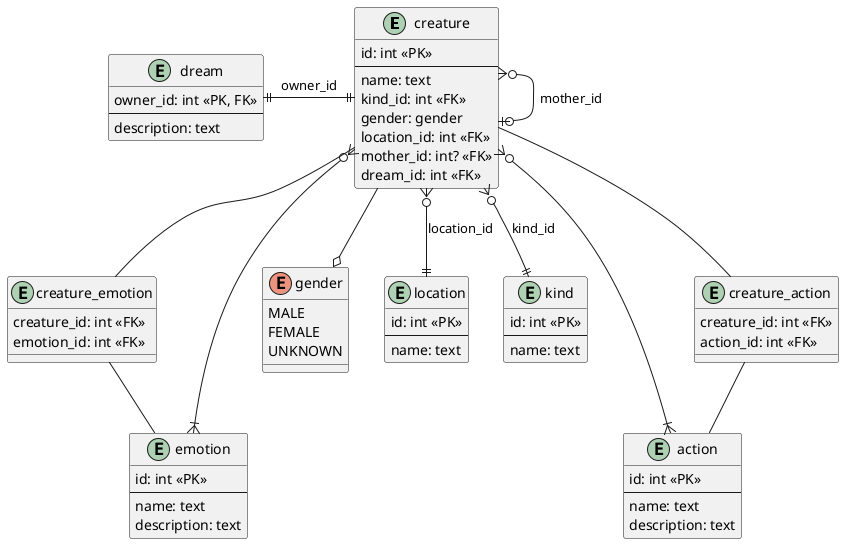 @startuml Lab 1 Entity-Relation Diagram

entity creature {
    id: int <<PK>>
    --
    name: text
    kind_id: int <<FK>>
    gender: gender
    location_id: int <<FK>>
    mother_id: int? <<FK>>
    dream_id: int <<FK>>
}

entity dream { 
    owner_id: int <<PK, FK>>
    --
    description: text
}

entity emotion {
    id: int <<PK>>
    --
    name: text
    description: text
}

entity action {
    id: int <<PK>>
    --
    name: text
    description: text
}

enum gender {
    MALE
    FEMALE
    UNKNOWN
}

entity location {
    id: int <<PK>>
    --
    name: text
}

entity kind {
    id: int <<PK>>
    --
    name: text
}

entity creature_emotion {
    creature_id: int <<FK>>
    emotion_id: int <<FK>>
}

entity creature_action {
    creature_id: int <<FK>>
    action_id: int <<FK>>
}

creature }o-d-||kind : kind_id
creature }o-d-||location : location_id
creature }o-d-o| creature : mother_id
creature ||-l-|| dream : owner_id

creature }o-d-|{ emotion
creature -- creature_emotion
creature_emotion -- emotion

creature }o-d-|{ action
creature -- creature_action
creature_action -- action

creature --o gender

@enduml